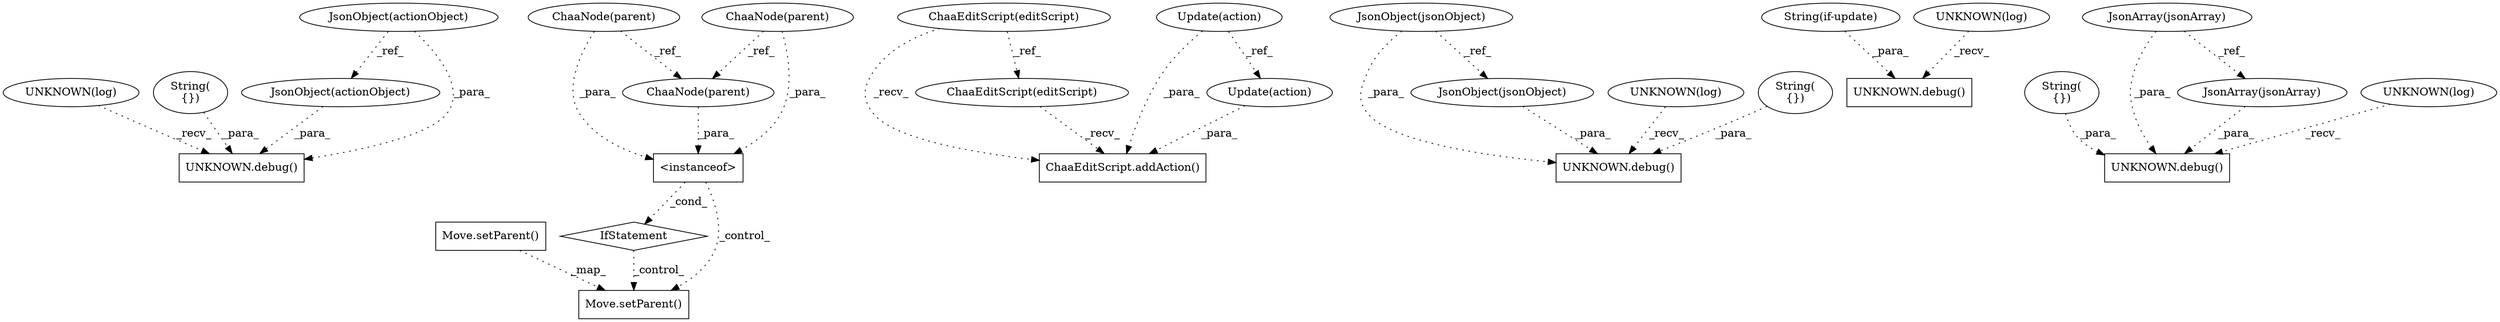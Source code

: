 digraph G {
1 [label="JsonObject(actionObject)" shape=ellipse]
2 [label="Move.setParent()" shape=box]
3 [label="ChaaEditScript(editScript)" shape=ellipse]
4 [label="JsonObject(jsonObject)" shape=ellipse]
5 [label="String(if-update)" shape=ellipse]
6 [label="ChaaNode(parent)" shape=ellipse]
7 [label="IfStatement" shape=diamond]
8 [label="UNKNOWN(log)" shape=ellipse]
9 [label="UNKNOWN.debug()" shape=box]
10 [label="UNKNOWN(log)" shape=ellipse]
11 [label="String(
{})" shape=ellipse]
12 [label="String(
{})" shape=ellipse]
13 [label="String(
{})" shape=ellipse]
14 [label="UNKNOWN.debug()" shape=box]
15 [label="JsonArray(jsonArray)" shape=ellipse]
16 [label="Update(action)" shape=ellipse]
17 [label="UNKNOWN(log)" shape=ellipse]
18 [label="UNKNOWN.debug()" shape=box]
19 [label="JsonObject(actionObject)" shape=ellipse]
20 [label="ChaaNode(parent)" shape=ellipse]
21 [label="Move.setParent()" shape=box]
22 [label="ChaaEditScript.addAction()" shape=box]
23 [label="<instanceof>" shape=box]
24 [label="ChaaNode(parent)" shape=ellipse]
25 [label="JsonObject(jsonObject)" shape=ellipse]
26 [label="UNKNOWN(log)" shape=ellipse]
27 [label="JsonArray(jsonArray)" shape=ellipse]
28 [label="UNKNOWN.debug()" shape=box]
29 [label="Update(action)" shape=ellipse]
30 [label="ChaaEditScript(editScript)" shape=ellipse]
19 -> 1 [label="_ref_" style=dotted];
23 -> 7 [label="_cond_" style=dotted];
17 -> 9 [label="_recv_" style=dotted];
11 -> 9 [label="_para_" style=dotted];
15 -> 9 [label="_para_" style=dotted];
27 -> 9 [label="_para_" style=dotted];
8 -> 14 [label="_recv_" style=dotted];
12 -> 14 [label="_para_" style=dotted];
1 -> 14 [label="_para_" style=dotted];
19 -> 14 [label="_para_" style=dotted];
27 -> 15 [label="_ref_" style=dotted];
10 -> 18 [label="_recv_" style=dotted];
13 -> 18 [label="_para_" style=dotted];
25 -> 18 [label="_para_" style=dotted];
4 -> 18 [label="_para_" style=dotted];
7 -> 21 [label="_control_" style=dotted];
23 -> 21 [label="_control_" style=dotted];
2 -> 21 [label="_map_" style=dotted];
30 -> 22 [label="_recv_" style=dotted];
29 -> 22 [label="_para_" style=dotted];
3 -> 22 [label="_recv_" style=dotted];
16 -> 22 [label="_para_" style=dotted];
24 -> 23 [label="_para_" style=dotted];
20 -> 23 [label="_para_" style=dotted];
6 -> 23 [label="_para_" style=dotted];
20 -> 24 [label="_ref_" style=dotted];
6 -> 24 [label="_ref_" style=dotted];
4 -> 25 [label="_ref_" style=dotted];
26 -> 28 [label="_recv_" style=dotted];
5 -> 28 [label="_para_" style=dotted];
16 -> 29 [label="_ref_" style=dotted];
3 -> 30 [label="_ref_" style=dotted];
}